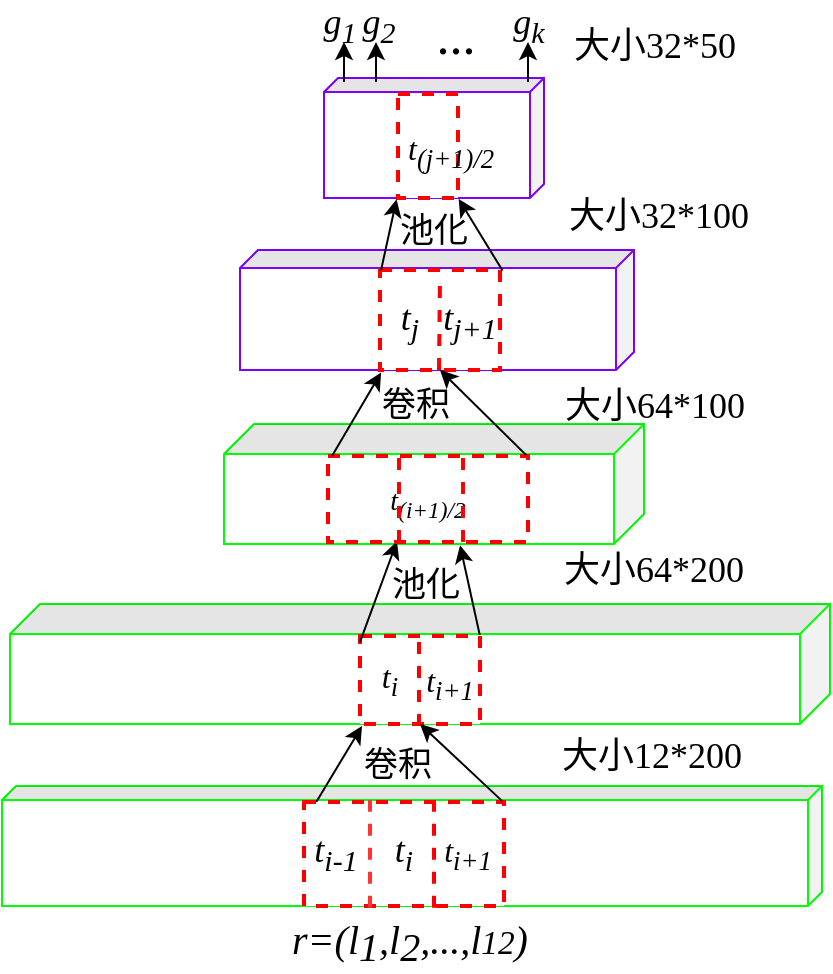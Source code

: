 <mxfile version="12.2.6" type="github" pages="1">
  <diagram id="xomN25JMLdnJ_QrAI-wc" name="Page-1">
    <mxGraphModel dx="1128" dy="597" grid="1" gridSize="10" guides="1" tooltips="1" connect="1" arrows="1" fold="1" page="1" pageScale="1" pageWidth="827" pageHeight="1169" math="0" shadow="0">
      <root>
        <mxCell id="0"/>
        <mxCell id="1" parent="0"/>
        <mxCell id="jfBKxEfQu9cr7d7Tc6k2-1" value="" style="shape=cube;whiteSpace=wrap;html=1;boundedLbl=1;backgroundOutline=1;darkOpacity=0.05;darkOpacity2=0.1;direction=south;size=7;fontFamily=Times New Roman;strokeColor=#00FF00;" parent="1" vertex="1">
          <mxGeometry x="190" y="618" width="410" height="60" as="geometry"/>
        </mxCell>
        <mxCell id="jfBKxEfQu9cr7d7Tc6k2-2" value="" style="shape=cube;whiteSpace=wrap;html=1;boundedLbl=1;backgroundOutline=1;darkOpacity=0.05;darkOpacity2=0.1;direction=south;size=15;fontFamily=Times New Roman;strokeColor=#00FF00;" parent="1" vertex="1">
          <mxGeometry x="194" y="527" width="410" height="60" as="geometry"/>
        </mxCell>
        <mxCell id="jfBKxEfQu9cr7d7Tc6k2-3" value="" style="endArrow=classic;html=1;fontFamily=Times New Roman;exitX=0.012;exitY=0.017;exitDx=0;exitDy=0;exitPerimeter=0;" parent="1" edge="1">
          <mxGeometry width="50" height="50" relative="1" as="geometry">
            <mxPoint x="341.2" y="635.884" as="sourcePoint"/>
            <mxPoint x="370" y="588" as="targetPoint"/>
          </mxGeometry>
        </mxCell>
        <mxCell id="jfBKxEfQu9cr7d7Tc6k2-5" value="&lt;i&gt;t&lt;sub&gt;i&lt;/sub&gt;&lt;/i&gt;" style="rounded=0;whiteSpace=wrap;html=1;dashed=1;fontFamily=Times New Roman;fontSize=18;strokeColor=#FF0000;strokeWidth=2;" parent="1" vertex="1">
          <mxGeometry x="341" y="626" width="100" height="52" as="geometry"/>
        </mxCell>
        <mxCell id="jfBKxEfQu9cr7d7Tc6k2-18" value="卷积" style="text;html=1;resizable=0;points=[];autosize=1;align=left;verticalAlign=top;spacingTop=-4;fontFamily=Times New Roman;fontSize=17;" parent="1" vertex="1">
          <mxGeometry x="369" y="595" width="40" height="10" as="geometry"/>
        </mxCell>
        <mxCell id="jfBKxEfQu9cr7d7Tc6k2-20" value="" style="shape=cube;whiteSpace=wrap;html=1;boundedLbl=1;backgroundOutline=1;darkOpacity=0.05;darkOpacity2=0.1;direction=south;size=15;fontFamily=Times New Roman;fontSize=16;strokeColor=#00FF00;" parent="1" vertex="1">
          <mxGeometry x="301" y="437" width="210" height="60" as="geometry"/>
        </mxCell>
        <mxCell id="jfBKxEfQu9cr7d7Tc6k2-22" value="" style="rounded=0;whiteSpace=wrap;html=1;dashed=1;fontFamily=Times New Roman;fontSize=16;strokeColor=#FF0000;strokeWidth=2;" parent="1" vertex="1">
          <mxGeometry x="369" y="543" width="60" height="44" as="geometry"/>
        </mxCell>
        <mxCell id="jfBKxEfQu9cr7d7Tc6k2-23" value="" style="endArrow=none;dashed=1;html=1;fontFamily=Times New Roman;fontSize=16;strokeColor=#FF0000;strokeWidth=2;" parent="1" edge="1">
          <mxGeometry width="50" height="50" relative="1" as="geometry">
            <mxPoint x="398.5" y="588" as="sourcePoint"/>
            <mxPoint x="398.5" y="543" as="targetPoint"/>
          </mxGeometry>
        </mxCell>
        <mxCell id="jfBKxEfQu9cr7d7Tc6k2-27" value="池化" style="text;html=1;resizable=0;points=[];autosize=1;align=left;verticalAlign=top;spacingTop=-4;fontFamily=Times New Roman;fontSize=17;" parent="1" vertex="1">
          <mxGeometry x="383" y="505" width="40" height="10" as="geometry"/>
        </mxCell>
        <mxCell id="jfBKxEfQu9cr7d7Tc6k2-28" value="&lt;i&gt;t&lt;sub&gt;i-1&lt;/sub&gt;&lt;/i&gt;" style="text;html=1;strokeColor=none;fillColor=none;align=center;verticalAlign=middle;whiteSpace=wrap;rounded=0;dashed=1;fontFamily=Times New Roman;fontSize=18;" parent="1" vertex="1">
          <mxGeometry x="336.5" y="642" width="40" height="20" as="geometry"/>
        </mxCell>
        <mxCell id="jfBKxEfQu9cr7d7Tc6k2-34" value="&lt;i&gt;t&lt;sub&gt;i&lt;/sub&gt;&lt;/i&gt;" style="text;html=1;strokeColor=none;fillColor=none;align=center;verticalAlign=middle;whiteSpace=wrap;rounded=0;dashed=1;fontFamily=Times New Roman;fontSize=16;" parent="1" vertex="1">
          <mxGeometry x="379" y="555" width="10" height="20" as="geometry"/>
        </mxCell>
        <mxCell id="GcitMClPT5unUkETLewl-24" value="&lt;i&gt;t&lt;sub&gt;i+1&lt;/sub&gt;&lt;/i&gt;" style="text;html=1;strokeColor=none;fillColor=none;align=center;verticalAlign=middle;whiteSpace=wrap;rounded=0;dashed=1;fontFamily=Times New Roman;fontSize=16;" parent="1" vertex="1">
          <mxGeometry x="409" y="557" width="10" height="20" as="geometry"/>
        </mxCell>
        <mxCell id="jfBKxEfQu9cr7d7Tc6k2-53" value="&lt;font&gt;&lt;font&gt;&lt;i&gt;&lt;span style=&quot;font-size: 20px&quot;&gt;&amp;nbsp;r=(l&lt;/span&gt;&lt;sub style=&quot;font-size: 20px&quot;&gt;1&lt;/sub&gt;&lt;span style=&quot;font-size: 20px&quot;&gt;,l&lt;/span&gt;&lt;sub style=&quot;font-size: 20px&quot;&gt;2&lt;/sub&gt;&lt;span style=&quot;font-size: 20px&quot;&gt;,...,l&lt;/span&gt;&lt;span style=&quot;font-size: 16.667px&quot;&gt;12&lt;/span&gt;&lt;/i&gt;&lt;/font&gt;&lt;i style=&quot;font-size: 20px&quot;&gt;)&lt;/i&gt;&lt;/font&gt;" style="text;html=1;strokeColor=none;fillColor=none;align=center;verticalAlign=middle;whiteSpace=wrap;rounded=0;dashed=1;fontFamily=Times New Roman;" parent="1" vertex="1">
          <mxGeometry x="296.5" y="680" width="189" height="31" as="geometry"/>
        </mxCell>
        <mxCell id="GcitMClPT5unUkETLewl-4" value="" style="endArrow=none;dashed=1;html=1;entryX=0.3;entryY=0;entryDx=0;entryDy=0;entryPerimeter=0;exitX=0.307;exitY=1.035;exitDx=0;exitDy=0;exitPerimeter=0;fontFamily=Times New Roman;fontSize=18;strokeColor=#FF3333;strokeWidth=2;" parent="1" edge="1">
          <mxGeometry width="50" height="50" relative="1" as="geometry">
            <mxPoint x="374" y="678.82" as="sourcePoint"/>
            <mxPoint x="374" y="625" as="targetPoint"/>
          </mxGeometry>
        </mxCell>
        <mxCell id="GcitMClPT5unUkETLewl-5" value="" style="endArrow=none;dashed=1;html=1;entryX=0.3;entryY=0;entryDx=0;entryDy=0;entryPerimeter=0;exitX=0.307;exitY=1.035;exitDx=0;exitDy=0;exitPerimeter=0;fontFamily=Times New Roman;fontSize=18;strokeColor=#FF0000;strokeWidth=2;" parent="1" edge="1">
          <mxGeometry width="50" height="50" relative="1" as="geometry">
            <mxPoint x="406" y="678.82" as="sourcePoint"/>
            <mxPoint x="406" y="625" as="targetPoint"/>
          </mxGeometry>
        </mxCell>
        <mxCell id="GcitMClPT5unUkETLewl-14" value="" style="endArrow=classic;html=1;fontFamily=Times New Roman;exitX=0.99;exitY=-0.011;exitDx=0;exitDy=0;exitPerimeter=0;entryX=0.5;entryY=1;entryDx=0;entryDy=0;" parent="1" source="jfBKxEfQu9cr7d7Tc6k2-5" target="jfBKxEfQu9cr7d7Tc6k2-22" edge="1">
          <mxGeometry width="50" height="50" relative="1" as="geometry">
            <mxPoint x="352.2" y="645.884" as="sourcePoint"/>
            <mxPoint x="381" y="598" as="targetPoint"/>
          </mxGeometry>
        </mxCell>
        <mxCell id="GcitMClPT5unUkETLewl-15" value="" style="endArrow=classic;html=1;fillColor=#ffffff;fontFamily=Times New Roman;fontSize=18;exitX=-0.017;exitY=0.025;exitDx=0;exitDy=0;exitPerimeter=0;entryX=0.345;entryY=0.992;entryDx=0;entryDy=0;entryPerimeter=0;" parent="1" target="GcitMClPT5unUkETLewl-33" edge="1">
          <mxGeometry width="50" height="50" relative="1" as="geometry">
            <mxPoint x="368.98" y="546.1" as="sourcePoint"/>
            <mxPoint x="386" y="490" as="targetPoint"/>
          </mxGeometry>
        </mxCell>
        <mxCell id="GcitMClPT5unUkETLewl-16" value="" style="endArrow=classic;html=1;fillColor=#ffffff;fontFamily=Times New Roman;fontSize=18;entryX=1.011;entryY=0.438;entryDx=0;entryDy=0;entryPerimeter=0;exitX=0.998;exitY=-0.012;exitDx=0;exitDy=0;exitPerimeter=0;" parent="1" source="jfBKxEfQu9cr7d7Tc6k2-22" target="jfBKxEfQu9cr7d7Tc6k2-20" edge="1">
          <mxGeometry width="50" height="50" relative="1" as="geometry">
            <mxPoint x="520" y="530" as="sourcePoint"/>
            <mxPoint x="570" y="480" as="targetPoint"/>
          </mxGeometry>
        </mxCell>
        <mxCell id="GcitMClPT5unUkETLewl-26" value="&lt;i&gt;t&lt;sub&gt;i+1&lt;/sub&gt;&lt;/i&gt;" style="text;html=1;strokeColor=none;fillColor=none;align=center;verticalAlign=middle;whiteSpace=wrap;rounded=0;dashed=1;fontFamily=Times New Roman;fontSize=16;" parent="1" vertex="1">
          <mxGeometry x="418" y="642" width="10" height="20" as="geometry"/>
        </mxCell>
        <mxCell id="GcitMClPT5unUkETLewl-31" value="" style="shape=cube;whiteSpace=wrap;html=1;boundedLbl=1;backgroundOutline=1;darkOpacity=0.05;darkOpacity2=0.1;direction=south;size=9;fontFamily=Times New Roman;strokeColor=#7F00FF;" parent="1" vertex="1">
          <mxGeometry x="309" y="350" width="197" height="60" as="geometry"/>
        </mxCell>
        <mxCell id="GcitMClPT5unUkETLewl-32" value="" style="shape=cube;whiteSpace=wrap;html=1;boundedLbl=1;backgroundOutline=1;darkOpacity=0.05;darkOpacity2=0.1;direction=south;size=7;fontFamily=Times New Roman;strokeColor=#7F00FF;" parent="1" vertex="1">
          <mxGeometry x="351" y="264" width="110" height="60" as="geometry"/>
        </mxCell>
        <mxCell id="GcitMClPT5unUkETLewl-33" value="&lt;i style=&quot;font-size: 14px&quot;&gt;t&lt;/i&gt;&lt;i style=&quot;font-size: 14px&quot;&gt;&lt;sub&gt;(i+1)/2&lt;/sub&gt;&lt;/i&gt;" style="rounded=0;whiteSpace=wrap;html=1;dashed=1;fontFamily=Times New Roman;fontSize=18;strokeColor=#FF0000;strokeWidth=2;" parent="1" vertex="1">
          <mxGeometry x="353" y="453" width="100" height="43" as="geometry"/>
        </mxCell>
        <mxCell id="GcitMClPT5unUkETLewl-35" value="" style="endArrow=none;dashed=1;html=1;entryX=0.3;entryY=0;entryDx=0;entryDy=0;entryPerimeter=0;exitX=0.307;exitY=1.035;exitDx=0;exitDy=0;exitPerimeter=0;fontFamily=Times New Roman;fontSize=18;strokeColor=#FF0000;strokeWidth=2;" parent="1" edge="1">
          <mxGeometry width="50" height="50" relative="1" as="geometry">
            <mxPoint x="388.5" y="496" as="sourcePoint"/>
            <mxPoint x="388.5" y="449" as="targetPoint"/>
          </mxGeometry>
        </mxCell>
        <mxCell id="GcitMClPT5unUkETLewl-36" value="" style="endArrow=none;dashed=1;html=1;entryX=0.3;entryY=0;entryDx=0;entryDy=0;entryPerimeter=0;exitX=0.307;exitY=1.035;exitDx=0;exitDy=0;exitPerimeter=0;fontFamily=Times New Roman;fontSize=18;strokeColor=#FF0000;strokeWidth=2;" parent="1" edge="1">
          <mxGeometry width="50" height="50" relative="1" as="geometry">
            <mxPoint x="420.5" y="496" as="sourcePoint"/>
            <mxPoint x="420.5" y="449" as="targetPoint"/>
          </mxGeometry>
        </mxCell>
        <mxCell id="GcitMClPT5unUkETLewl-39" value="" style="rounded=0;whiteSpace=wrap;html=1;dashed=1;fontFamily=Times New Roman;fontSize=16;strokeColor=#FF0000;strokeWidth=2;" parent="1" vertex="1">
          <mxGeometry x="379" y="360" width="60" height="50" as="geometry"/>
        </mxCell>
        <mxCell id="GcitMClPT5unUkETLewl-40" value="" style="endArrow=none;dashed=1;html=1;exitX=0.307;exitY=1.035;exitDx=0;exitDy=0;exitPerimeter=0;fontFamily=Times New Roman;fontSize=18;strokeColor=#FF0000;strokeWidth=2;" parent="1" edge="1">
          <mxGeometry width="50" height="50" relative="1" as="geometry">
            <mxPoint x="408.5" y="410" as="sourcePoint"/>
            <mxPoint x="409" y="363" as="targetPoint"/>
          </mxGeometry>
        </mxCell>
        <mxCell id="GcitMClPT5unUkETLewl-42" value="" style="rounded=0;whiteSpace=wrap;html=1;dashed=1;fontFamily=Times New Roman;fontSize=16;strokeColor=#FF0000;strokeWidth=2;" parent="1" vertex="1">
          <mxGeometry x="388" y="272" width="30" height="52" as="geometry"/>
        </mxCell>
        <mxCell id="GcitMClPT5unUkETLewl-43" value="" style="endArrow=classic;html=1;strokeColor=#000000;strokeWidth=1;fillColor=#ffffff;fontFamily=Times New Roman;fontSize=18;entryX=0.026;entryY=1.025;entryDx=0;entryDy=0;entryPerimeter=0;" parent="1" edge="1">
          <mxGeometry width="50" height="50" relative="1" as="geometry">
            <mxPoint x="355" y="453" as="sourcePoint"/>
            <mxPoint x="379.56" y="411.25" as="targetPoint"/>
          </mxGeometry>
        </mxCell>
        <mxCell id="GcitMClPT5unUkETLewl-44" value="" style="endArrow=classic;html=1;strokeColor=#000000;strokeWidth=1;fillColor=#ffffff;fontFamily=Times New Roman;fontSize=18;entryX=0.5;entryY=1;entryDx=0;entryDy=0;exitX=0.991;exitY=-0.01;exitDx=0;exitDy=0;exitPerimeter=0;" parent="1" source="GcitMClPT5unUkETLewl-33" target="GcitMClPT5unUkETLewl-39" edge="1">
          <mxGeometry width="50" height="50" relative="1" as="geometry">
            <mxPoint x="456" y="454" as="sourcePoint"/>
            <mxPoint x="260" y="390" as="targetPoint"/>
          </mxGeometry>
        </mxCell>
        <mxCell id="GcitMClPT5unUkETLewl-45" value="" style="endArrow=classic;html=1;strokeColor=#000000;strokeWidth=1;fillColor=#ffffff;fontFamily=Times New Roman;fontSize=18;exitX=0.009;exitY=0.001;exitDx=0;exitDy=0;exitPerimeter=0;entryX=-0.024;entryY=1.013;entryDx=0;entryDy=0;entryPerimeter=0;" parent="1" source="GcitMClPT5unUkETLewl-39" target="GcitMClPT5unUkETLewl-42" edge="1">
          <mxGeometry width="50" height="50" relative="1" as="geometry">
            <mxPoint x="510" y="360" as="sourcePoint"/>
            <mxPoint x="560" y="310" as="targetPoint"/>
          </mxGeometry>
        </mxCell>
        <mxCell id="GcitMClPT5unUkETLewl-46" value="" style="endArrow=classic;html=1;strokeColor=#000000;strokeWidth=1;fillColor=#ffffff;fontFamily=Times New Roman;fontSize=18;exitX=1.021;exitY=0.006;exitDx=0;exitDy=0;exitPerimeter=0;entryX=1.007;entryY=0.388;entryDx=0;entryDy=0;entryPerimeter=0;" parent="1" source="GcitMClPT5unUkETLewl-39" target="GcitMClPT5unUkETLewl-32" edge="1">
          <mxGeometry width="50" height="50" relative="1" as="geometry">
            <mxPoint x="560" y="400" as="sourcePoint"/>
            <mxPoint x="610" y="350" as="targetPoint"/>
          </mxGeometry>
        </mxCell>
        <mxCell id="GcitMClPT5unUkETLewl-47" value="卷积" style="text;html=1;resizable=0;points=[];autosize=1;align=left;verticalAlign=top;spacingTop=-4;fontFamily=Times New Roman;fontSize=17;" parent="1" vertex="1">
          <mxGeometry x="378" y="415" width="40" height="10" as="geometry"/>
        </mxCell>
        <mxCell id="GcitMClPT5unUkETLewl-48" value="池化" style="text;html=1;resizable=0;points=[];autosize=1;align=left;verticalAlign=top;spacingTop=-4;fontFamily=Times New Roman;fontSize=17;" parent="1" vertex="1">
          <mxGeometry x="386.5" y="328" width="40" height="10" as="geometry"/>
        </mxCell>
        <mxCell id="GcitMClPT5unUkETLewl-51" value="大小64*200" style="text;html=1;strokeColor=none;fillColor=none;align=center;verticalAlign=middle;whiteSpace=wrap;rounded=0;shadow=0;glass=0;comic=0;labelBackgroundColor=none;fontFamily=Times New Roman;fontSize=18;" parent="1" vertex="1">
          <mxGeometry x="469.5" y="492.5" width="92" height="35" as="geometry"/>
        </mxCell>
        <mxCell id="GcitMClPT5unUkETLewl-53" value="&lt;i&gt;t&lt;sub&gt;j&lt;/sub&gt;&lt;/i&gt;" style="text;html=1;strokeColor=none;fillColor=none;align=center;verticalAlign=middle;whiteSpace=wrap;rounded=0;shadow=0;glass=0;comic=0;labelBackgroundColor=none;fontFamily=Times New Roman;fontSize=18;" parent="1" vertex="1">
          <mxGeometry x="379" y="376" width="30" height="20" as="geometry"/>
        </mxCell>
        <mxCell id="GcitMClPT5unUkETLewl-54" value="&lt;i&gt;t&lt;sub&gt;j+1&lt;/sub&gt;&lt;/i&gt;" style="text;html=1;strokeColor=none;fillColor=none;align=center;verticalAlign=middle;whiteSpace=wrap;rounded=0;shadow=0;glass=0;comic=0;labelBackgroundColor=none;fontFamily=Times New Roman;fontSize=18;" parent="1" vertex="1">
          <mxGeometry x="404" y="376" width="40" height="20" as="geometry"/>
        </mxCell>
        <mxCell id="GcitMClPT5unUkETLewl-55" value="&lt;i style=&quot;font-size: 16px&quot;&gt;t&lt;sub&gt;(j+1)/2&lt;/sub&gt;&lt;/i&gt;" style="text;html=1;fontSize=18;fontFamily=Times New Roman;" parent="1" vertex="1">
          <mxGeometry x="391" y="282" width="50" height="20" as="geometry"/>
        </mxCell>
        <mxCell id="GcitMClPT5unUkETLewl-58" value="" style="endArrow=classic;html=1;strokeColor=#000000;strokeWidth=1;fillColor=#ffffff;fontFamily=Times New Roman;fontSize=18;" parent="1" edge="1">
          <mxGeometry width="50" height="50" relative="1" as="geometry">
            <mxPoint x="361" y="266" as="sourcePoint"/>
            <mxPoint x="361" y="246" as="targetPoint"/>
          </mxGeometry>
        </mxCell>
        <mxCell id="GcitMClPT5unUkETLewl-59" value="" style="endArrow=classic;html=1;strokeColor=#000000;strokeWidth=1;fillColor=#ffffff;fontFamily=Times New Roman;fontSize=18;" parent="1" edge="1">
          <mxGeometry width="50" height="50" relative="1" as="geometry">
            <mxPoint x="377.0" y="266" as="sourcePoint"/>
            <mxPoint x="377.0" y="246" as="targetPoint"/>
          </mxGeometry>
        </mxCell>
        <mxCell id="GcitMClPT5unUkETLewl-60" value="" style="endArrow=classic;html=1;strokeColor=#000000;strokeWidth=1;fillColor=#ffffff;fontFamily=Times New Roman;fontSize=18;" parent="1" edge="1">
          <mxGeometry width="50" height="50" relative="1" as="geometry">
            <mxPoint x="453.0" y="266" as="sourcePoint"/>
            <mxPoint x="453.0" y="246" as="targetPoint"/>
          </mxGeometry>
        </mxCell>
        <mxCell id="GcitMClPT5unUkETLewl-61" value="&lt;i&gt;g&lt;sub&gt;1&lt;/sub&gt;&lt;/i&gt;" style="text;html=1;strokeColor=none;fillColor=none;align=center;verticalAlign=middle;whiteSpace=wrap;rounded=0;shadow=0;glass=0;comic=0;labelBackgroundColor=none;fontFamily=Times New Roman;fontSize=18;" parent="1" vertex="1">
          <mxGeometry x="344" y="228" width="30" height="20" as="geometry"/>
        </mxCell>
        <mxCell id="GcitMClPT5unUkETLewl-62" value="&lt;i&gt;g&lt;sub&gt;2&lt;br&gt;&lt;/sub&gt;&lt;/i&gt;" style="text;html=1;strokeColor=none;fillColor=none;align=center;verticalAlign=middle;whiteSpace=wrap;rounded=0;shadow=0;glass=0;comic=0;labelBackgroundColor=none;fontFamily=Times New Roman;fontSize=18;" parent="1" vertex="1">
          <mxGeometry x="369" y="228" width="19" height="20" as="geometry"/>
        </mxCell>
        <mxCell id="GcitMClPT5unUkETLewl-64" value="&lt;i&gt;g&lt;sub&gt;k&lt;br&gt;&lt;/sub&gt;&lt;/i&gt;" style="text;html=1;strokeColor=none;fillColor=none;align=center;verticalAlign=middle;whiteSpace=wrap;rounded=0;shadow=0;glass=0;comic=0;labelBackgroundColor=none;fontFamily=Times New Roman;fontSize=18;" parent="1" vertex="1">
          <mxGeometry x="444.5" y="228" width="17" height="20" as="geometry"/>
        </mxCell>
        <mxCell id="GcitMClPT5unUkETLewl-66" value="&lt;font style=&quot;font-size: 26px&quot;&gt;...&lt;/font&gt;" style="text;html=1;strokeColor=none;fillColor=none;align=center;verticalAlign=middle;whiteSpace=wrap;rounded=0;shadow=0;glass=0;comic=0;labelBackgroundColor=none;fontFamily=Times New Roman;fontSize=18;" parent="1" vertex="1">
          <mxGeometry x="401.5" y="235" width="30" height="15" as="geometry"/>
        </mxCell>
        <mxCell id="GcitMClPT5unUkETLewl-67" value="大小12*200" style="text;html=1;fontSize=18;fontFamily=Times New Roman;" parent="1" vertex="1">
          <mxGeometry x="468" y="586" width="101" height="40" as="geometry"/>
        </mxCell>
        <mxCell id="GcitMClPT5unUkETLewl-68" value="大小64*100" style="text;html=1;strokeColor=none;fillColor=none;align=center;verticalAlign=middle;whiteSpace=wrap;rounded=0;shadow=0;glass=0;comic=0;labelBackgroundColor=none;fontFamily=Times New Roman;fontSize=18;" parent="1" vertex="1">
          <mxGeometry x="468" y="410" width="97" height="35" as="geometry"/>
        </mxCell>
        <mxCell id="GcitMClPT5unUkETLewl-69" value="大小32*100" style="text;html=1;strokeColor=none;fillColor=none;align=center;verticalAlign=middle;whiteSpace=wrap;rounded=0;shadow=0;glass=0;comic=0;labelBackgroundColor=none;fontFamily=Times New Roman;fontSize=18;" parent="1" vertex="1">
          <mxGeometry x="469.5" y="315" width="97" height="35" as="geometry"/>
        </mxCell>
        <mxCell id="GcitMClPT5unUkETLewl-70" value="大小32*50" style="text;html=1;strokeColor=none;fillColor=none;align=center;verticalAlign=middle;whiteSpace=wrap;rounded=0;shadow=0;glass=0;comic=0;labelBackgroundColor=none;fontFamily=Times New Roman;fontSize=18;" parent="1" vertex="1">
          <mxGeometry x="467.5" y="230.5" width="97" height="35" as="geometry"/>
        </mxCell>
      </root>
    </mxGraphModel>
  </diagram>
</mxfile>
